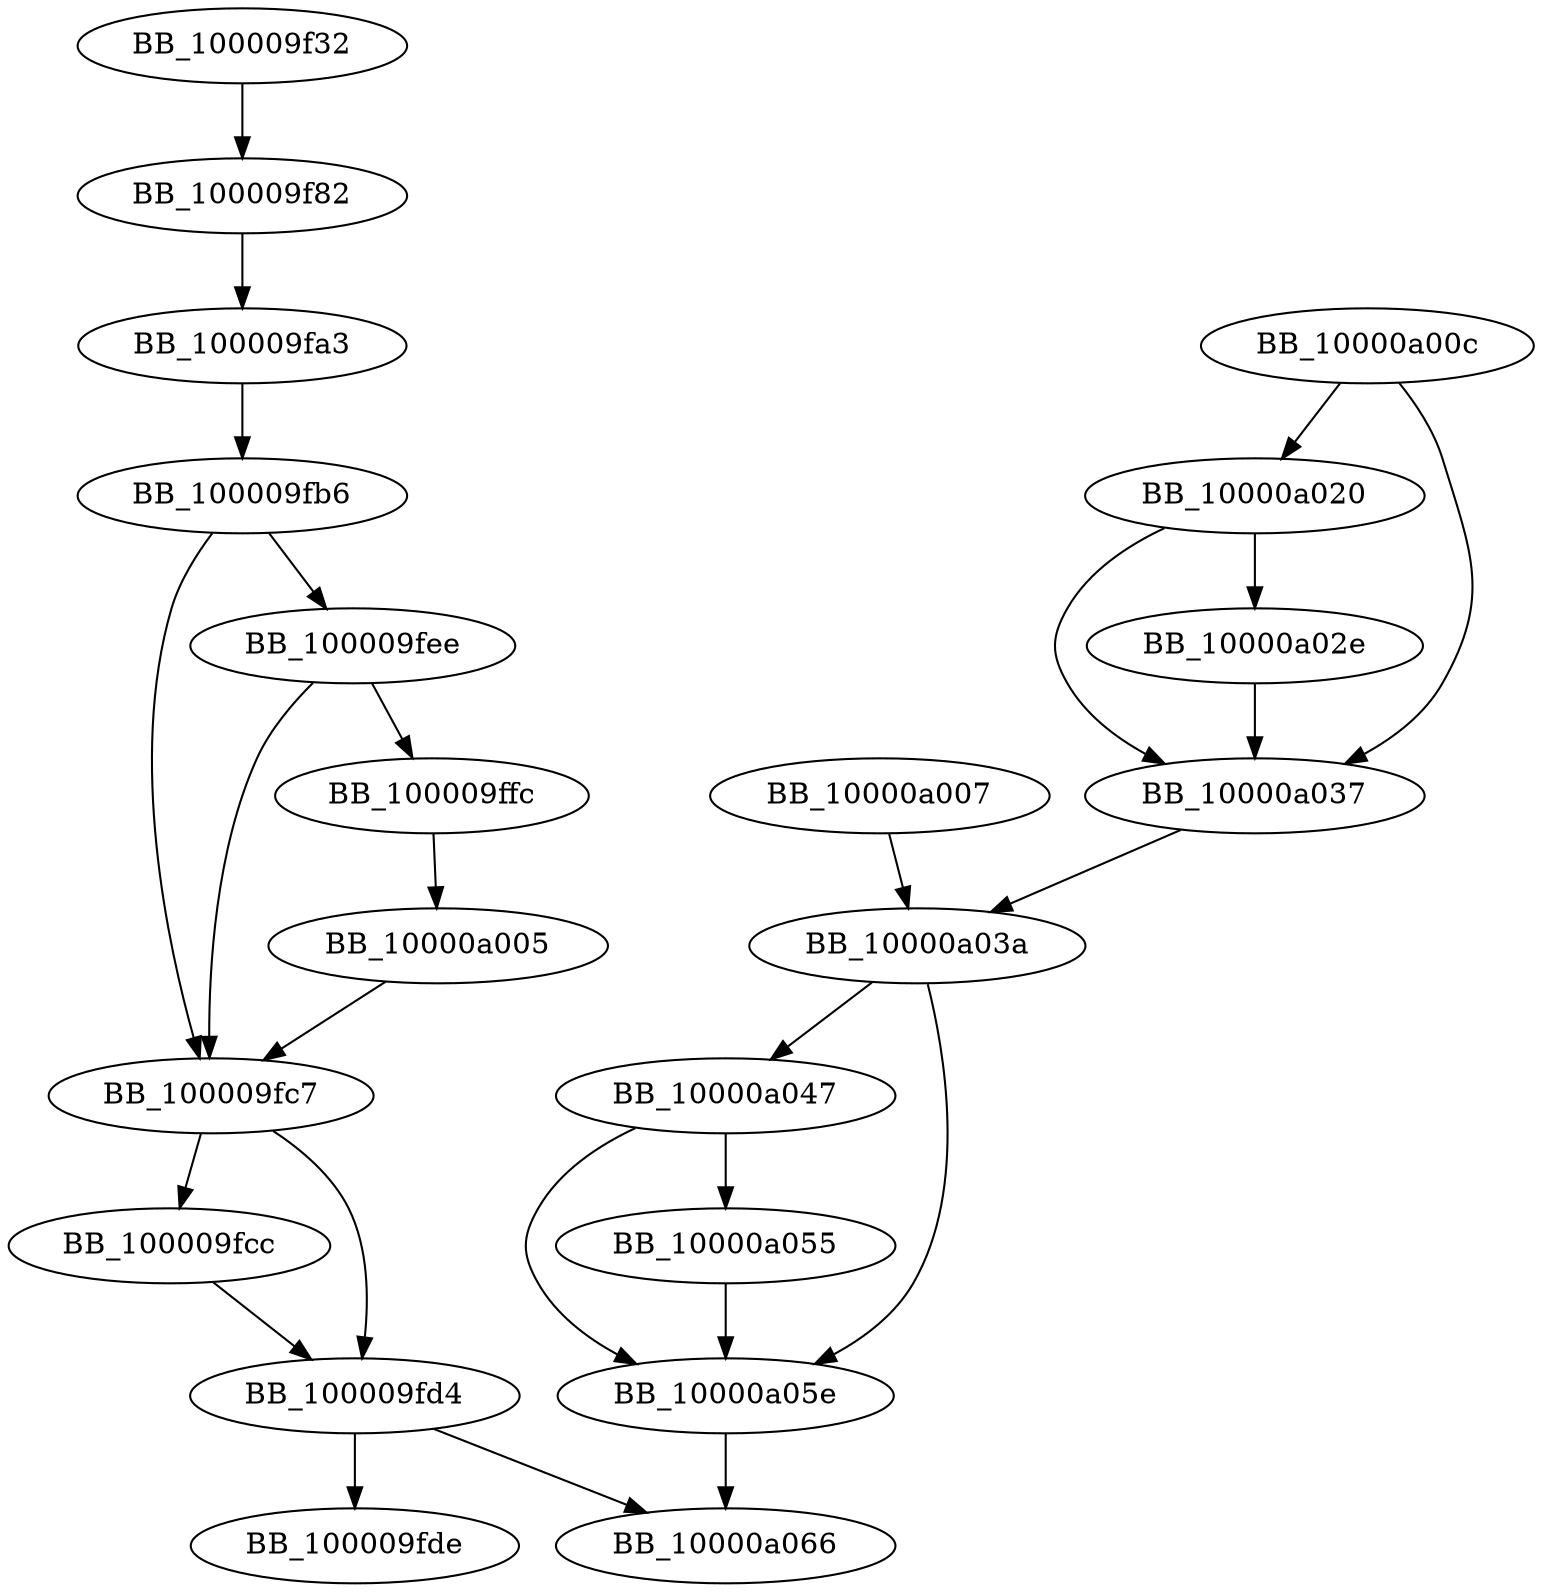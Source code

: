 DiGraph __ZN8HandlePP15getGenerateUUIDEv{
BB_100009f32->BB_100009f82
BB_100009f82->BB_100009fa3
BB_100009fa3->BB_100009fb6
BB_100009fb6->BB_100009fc7
BB_100009fb6->BB_100009fee
BB_100009fc7->BB_100009fcc
BB_100009fc7->BB_100009fd4
BB_100009fcc->BB_100009fd4
BB_100009fd4->BB_100009fde
BB_100009fd4->BB_10000a066
BB_100009fee->BB_100009fc7
BB_100009fee->BB_100009ffc
BB_100009ffc->BB_10000a005
BB_10000a005->BB_100009fc7
BB_10000a007->BB_10000a03a
BB_10000a00c->BB_10000a020
BB_10000a00c->BB_10000a037
BB_10000a020->BB_10000a02e
BB_10000a020->BB_10000a037
BB_10000a02e->BB_10000a037
BB_10000a037->BB_10000a03a
BB_10000a03a->BB_10000a047
BB_10000a03a->BB_10000a05e
BB_10000a047->BB_10000a055
BB_10000a047->BB_10000a05e
BB_10000a055->BB_10000a05e
BB_10000a05e->BB_10000a066
}
